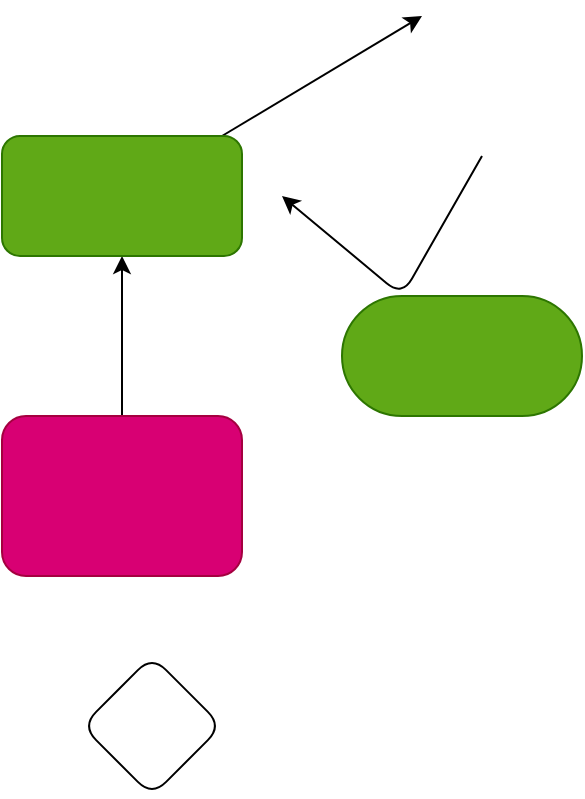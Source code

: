 <mxfile>
    <diagram id="r2ZO6hvKDP4a-j_nxZSx" name="Page-1">
        <mxGraphModel dx="497" dy="496" grid="1" gridSize="10" guides="1" tooltips="1" connect="1" arrows="1" fold="1" page="1" pageScale="1" pageWidth="850" pageHeight="1100" math="0" shadow="0">
            <root>
                <mxCell id="0"/>
                <mxCell id="1" parent="0"/>
                <mxCell id="4" style="edgeStyle=none;html=1;entryX=0.5;entryY=1;entryDx=0;entryDy=0;" parent="1" source="2" target="3" edge="1">
                    <mxGeometry relative="1" as="geometry"/>
                </mxCell>
                <mxCell id="2" value="" style="rounded=1;whiteSpace=wrap;html=1;fillColor=#d80073;fontColor=#ffffff;strokeColor=#A50040;" parent="1" vertex="1">
                    <mxGeometry x="160" y="260" width="120" height="80" as="geometry"/>
                </mxCell>
                <mxCell id="5" style="edgeStyle=none;html=1;" parent="1" source="3" edge="1">
                    <mxGeometry relative="1" as="geometry">
                        <mxPoint x="370" y="60" as="targetPoint"/>
                    </mxGeometry>
                </mxCell>
                <mxCell id="3" value="" style="rounded=1;whiteSpace=wrap;html=1;fillColor=#60a917;fontColor=#ffffff;strokeColor=#2D7600;" parent="1" vertex="1">
                    <mxGeometry x="160" y="120" width="120" height="60" as="geometry"/>
                </mxCell>
                <mxCell id="7" style="edgeStyle=none;html=1;" parent="1" edge="1">
                    <mxGeometry relative="1" as="geometry">
                        <mxPoint x="300" y="150" as="targetPoint"/>
                        <mxPoint x="400" y="130" as="sourcePoint"/>
                        <Array as="points">
                            <mxPoint x="360" y="200"/>
                        </Array>
                    </mxGeometry>
                </mxCell>
                <mxCell id="6" value="" style="rounded=1;whiteSpace=wrap;html=1;fillColor=#60a917;fontColor=#ffffff;strokeColor=#2D7600;arcSize=50;" parent="1" vertex="1">
                    <mxGeometry x="330" y="200" width="120" height="60" as="geometry"/>
                </mxCell>
                <mxCell id="8" value="" style="rhombus;whiteSpace=wrap;html=1;rounded=1;" vertex="1" parent="1">
                    <mxGeometry x="200" y="380" width="70" height="70" as="geometry"/>
                </mxCell>
            </root>
        </mxGraphModel>
    </diagram>
</mxfile>